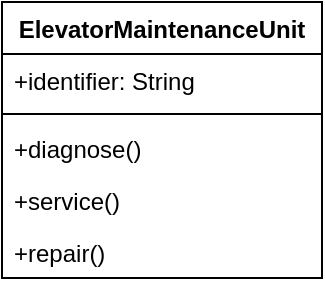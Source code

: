 <mxfile version="15.4.0" type="device"><diagram id="UgbXj7C8SZvtec22h0yM" name="Page-1"><mxGraphModel dx="214" dy="390" grid="1" gridSize="10" guides="1" tooltips="1" connect="1" arrows="1" fold="1" page="1" pageScale="1" pageWidth="827" pageHeight="1169" math="0" shadow="0"><root><mxCell id="0"/><mxCell id="1" parent="0"/><mxCell id="oMVa2x5OffdZBw8YkGCz-1" value="ElevatorMaintenanceUnit" style="swimlane;fontStyle=1;align=center;verticalAlign=top;childLayout=stackLayout;horizontal=1;startSize=26;horizontalStack=0;resizeParent=1;resizeParentMax=0;resizeLast=0;collapsible=1;marginBottom=0;" vertex="1" parent="1"><mxGeometry x="334" y="516" width="160" height="138" as="geometry"/></mxCell><mxCell id="oMVa2x5OffdZBw8YkGCz-2" value="+identifier: String" style="text;strokeColor=none;fillColor=none;align=left;verticalAlign=top;spacingLeft=4;spacingRight=4;overflow=hidden;rotatable=0;points=[[0,0.5],[1,0.5]];portConstraint=eastwest;" vertex="1" parent="oMVa2x5OffdZBw8YkGCz-1"><mxGeometry y="26" width="160" height="26" as="geometry"/></mxCell><mxCell id="oMVa2x5OffdZBw8YkGCz-3" value="" style="line;strokeWidth=1;fillColor=none;align=left;verticalAlign=middle;spacingTop=-1;spacingLeft=3;spacingRight=3;rotatable=0;labelPosition=right;points=[];portConstraint=eastwest;" vertex="1" parent="oMVa2x5OffdZBw8YkGCz-1"><mxGeometry y="52" width="160" height="8" as="geometry"/></mxCell><mxCell id="oMVa2x5OffdZBw8YkGCz-4" value="+diagnose()" style="text;strokeColor=none;fillColor=none;align=left;verticalAlign=top;spacingLeft=4;spacingRight=4;overflow=hidden;rotatable=0;points=[[0,0.5],[1,0.5]];portConstraint=eastwest;" vertex="1" parent="oMVa2x5OffdZBw8YkGCz-1"><mxGeometry y="60" width="160" height="26" as="geometry"/></mxCell><mxCell id="oMVa2x5OffdZBw8YkGCz-5" value="+service()" style="text;strokeColor=none;fillColor=none;align=left;verticalAlign=top;spacingLeft=4;spacingRight=4;overflow=hidden;rotatable=0;points=[[0,0.5],[1,0.5]];portConstraint=eastwest;" vertex="1" parent="oMVa2x5OffdZBw8YkGCz-1"><mxGeometry y="86" width="160" height="26" as="geometry"/></mxCell><mxCell id="oMVa2x5OffdZBw8YkGCz-6" value="+repair()" style="text;strokeColor=none;fillColor=none;align=left;verticalAlign=top;spacingLeft=4;spacingRight=4;overflow=hidden;rotatable=0;points=[[0,0.5],[1,0.5]];portConstraint=eastwest;" vertex="1" parent="oMVa2x5OffdZBw8YkGCz-1"><mxGeometry y="112" width="160" height="26" as="geometry"/></mxCell></root></mxGraphModel></diagram></mxfile>